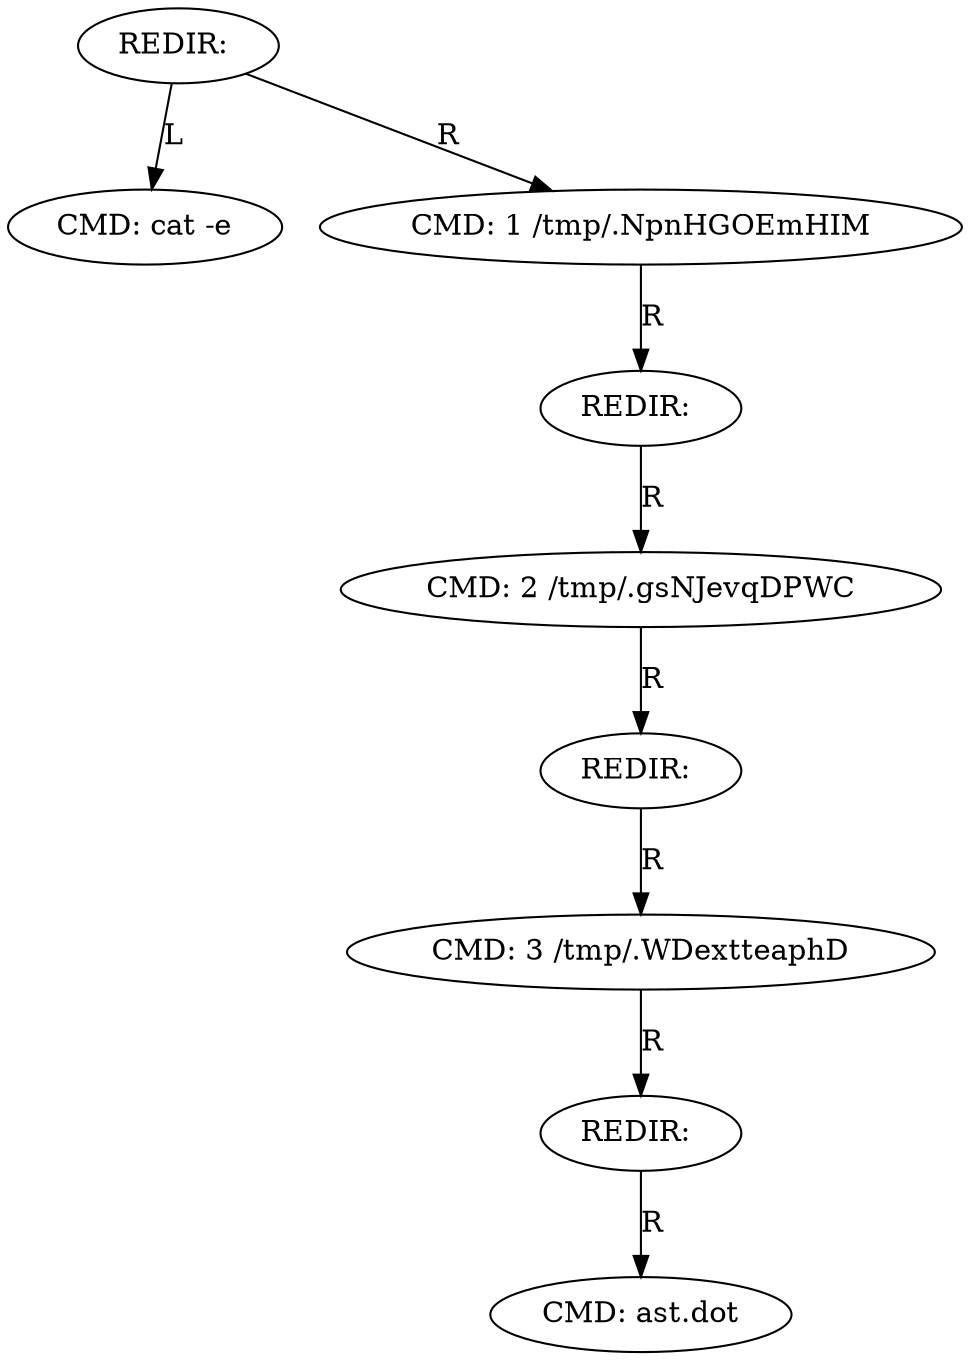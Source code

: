 digraph AST {
"0x603000001510" [label="REDIR: "];
"0x603000001510" -> "0x6030000015a0" [label="L"];
"0x6030000015a0" [label="CMD: cat -e"];
"0x603000001510" -> "0x6030000015d0" [label="R"];
"0x6030000015d0" [label="CMD: 1 /tmp/.NpnHGOEmHIM"];
"0x6030000015d0" -> "0x603000001660" [label="R"];
"0x603000001660" [label="REDIR: "];
"0x603000001660" -> "0x603000001690" [label="R"];
"0x603000001690" [label="CMD: 2 /tmp/.gsNJevqDPWC"];
"0x603000001690" -> "0x603000001720" [label="R"];
"0x603000001720" [label="REDIR: "];
"0x603000001720" -> "0x603000001750" [label="R"];
"0x603000001750" [label="CMD: 3 /tmp/.WDextteaphD"];
"0x603000001750" -> "0x6030000017b0" [label="R"];
"0x6030000017b0" [label="REDIR: "];
"0x6030000017b0" -> "0x6030000017e0" [label="R"];
"0x6030000017e0" [label="CMD: ast.dot"];
}
